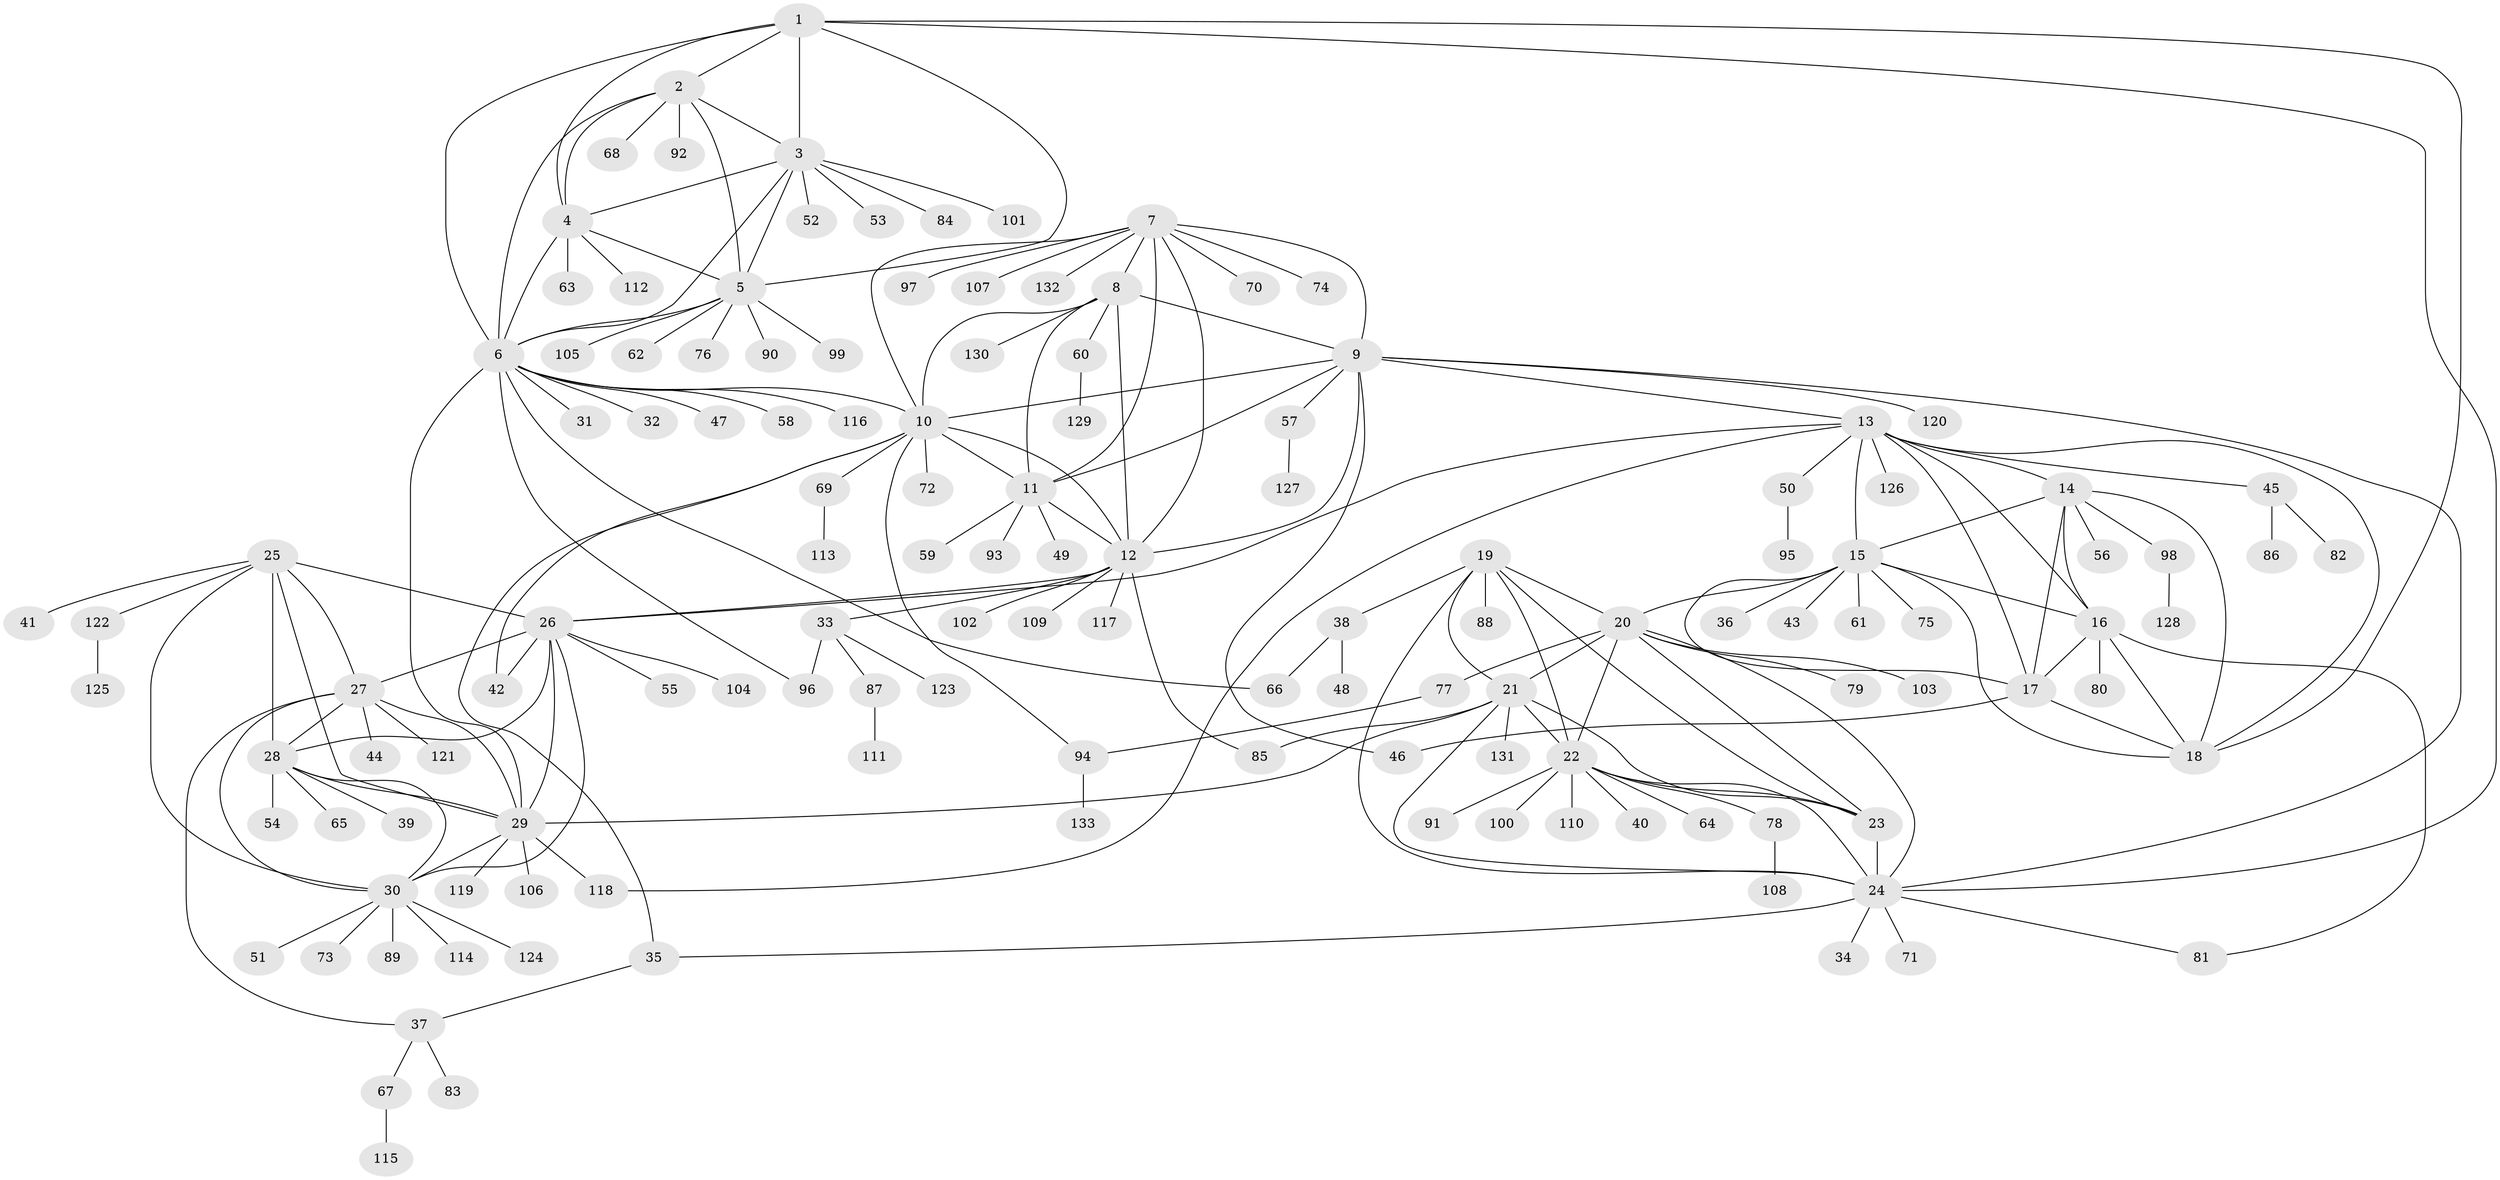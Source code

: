 // Generated by graph-tools (version 1.1) at 2025/02/03/09/25 03:02:34]
// undirected, 133 vertices, 198 edges
graph export_dot {
graph [start="1"]
  node [color=gray90,style=filled];
  1;
  2;
  3;
  4;
  5;
  6;
  7;
  8;
  9;
  10;
  11;
  12;
  13;
  14;
  15;
  16;
  17;
  18;
  19;
  20;
  21;
  22;
  23;
  24;
  25;
  26;
  27;
  28;
  29;
  30;
  31;
  32;
  33;
  34;
  35;
  36;
  37;
  38;
  39;
  40;
  41;
  42;
  43;
  44;
  45;
  46;
  47;
  48;
  49;
  50;
  51;
  52;
  53;
  54;
  55;
  56;
  57;
  58;
  59;
  60;
  61;
  62;
  63;
  64;
  65;
  66;
  67;
  68;
  69;
  70;
  71;
  72;
  73;
  74;
  75;
  76;
  77;
  78;
  79;
  80;
  81;
  82;
  83;
  84;
  85;
  86;
  87;
  88;
  89;
  90;
  91;
  92;
  93;
  94;
  95;
  96;
  97;
  98;
  99;
  100;
  101;
  102;
  103;
  104;
  105;
  106;
  107;
  108;
  109;
  110;
  111;
  112;
  113;
  114;
  115;
  116;
  117;
  118;
  119;
  120;
  121;
  122;
  123;
  124;
  125;
  126;
  127;
  128;
  129;
  130;
  131;
  132;
  133;
  1 -- 2;
  1 -- 3;
  1 -- 4;
  1 -- 5;
  1 -- 6;
  1 -- 18;
  1 -- 24;
  2 -- 3;
  2 -- 4;
  2 -- 5;
  2 -- 6;
  2 -- 68;
  2 -- 92;
  3 -- 4;
  3 -- 5;
  3 -- 6;
  3 -- 52;
  3 -- 53;
  3 -- 84;
  3 -- 101;
  4 -- 5;
  4 -- 6;
  4 -- 63;
  4 -- 112;
  5 -- 6;
  5 -- 62;
  5 -- 76;
  5 -- 90;
  5 -- 99;
  5 -- 105;
  6 -- 10;
  6 -- 29;
  6 -- 31;
  6 -- 32;
  6 -- 47;
  6 -- 58;
  6 -- 66;
  6 -- 96;
  6 -- 116;
  7 -- 8;
  7 -- 9;
  7 -- 10;
  7 -- 11;
  7 -- 12;
  7 -- 70;
  7 -- 74;
  7 -- 97;
  7 -- 107;
  7 -- 132;
  8 -- 9;
  8 -- 10;
  8 -- 11;
  8 -- 12;
  8 -- 60;
  8 -- 130;
  9 -- 10;
  9 -- 11;
  9 -- 12;
  9 -- 13;
  9 -- 24;
  9 -- 46;
  9 -- 57;
  9 -- 120;
  10 -- 11;
  10 -- 12;
  10 -- 35;
  10 -- 42;
  10 -- 69;
  10 -- 72;
  10 -- 94;
  11 -- 12;
  11 -- 49;
  11 -- 59;
  11 -- 93;
  12 -- 26;
  12 -- 33;
  12 -- 85;
  12 -- 102;
  12 -- 109;
  12 -- 117;
  13 -- 14;
  13 -- 15;
  13 -- 16;
  13 -- 17;
  13 -- 18;
  13 -- 26;
  13 -- 45;
  13 -- 50;
  13 -- 118;
  13 -- 126;
  14 -- 15;
  14 -- 16;
  14 -- 17;
  14 -- 18;
  14 -- 56;
  14 -- 98;
  15 -- 16;
  15 -- 17;
  15 -- 18;
  15 -- 20;
  15 -- 36;
  15 -- 43;
  15 -- 61;
  15 -- 75;
  16 -- 17;
  16 -- 18;
  16 -- 80;
  16 -- 81;
  17 -- 18;
  17 -- 46;
  19 -- 20;
  19 -- 21;
  19 -- 22;
  19 -- 23;
  19 -- 24;
  19 -- 38;
  19 -- 88;
  20 -- 21;
  20 -- 22;
  20 -- 23;
  20 -- 24;
  20 -- 77;
  20 -- 79;
  20 -- 103;
  21 -- 22;
  21 -- 23;
  21 -- 24;
  21 -- 29;
  21 -- 85;
  21 -- 131;
  22 -- 23;
  22 -- 24;
  22 -- 40;
  22 -- 64;
  22 -- 78;
  22 -- 91;
  22 -- 100;
  22 -- 110;
  23 -- 24;
  24 -- 34;
  24 -- 35;
  24 -- 71;
  24 -- 81;
  25 -- 26;
  25 -- 27;
  25 -- 28;
  25 -- 29;
  25 -- 30;
  25 -- 41;
  25 -- 122;
  26 -- 27;
  26 -- 28;
  26 -- 29;
  26 -- 30;
  26 -- 42;
  26 -- 55;
  26 -- 104;
  27 -- 28;
  27 -- 29;
  27 -- 30;
  27 -- 37;
  27 -- 44;
  27 -- 121;
  28 -- 29;
  28 -- 30;
  28 -- 39;
  28 -- 54;
  28 -- 65;
  29 -- 30;
  29 -- 106;
  29 -- 118;
  29 -- 119;
  30 -- 51;
  30 -- 73;
  30 -- 89;
  30 -- 114;
  30 -- 124;
  33 -- 87;
  33 -- 96;
  33 -- 123;
  35 -- 37;
  37 -- 67;
  37 -- 83;
  38 -- 48;
  38 -- 66;
  45 -- 82;
  45 -- 86;
  50 -- 95;
  57 -- 127;
  60 -- 129;
  67 -- 115;
  69 -- 113;
  77 -- 94;
  78 -- 108;
  87 -- 111;
  94 -- 133;
  98 -- 128;
  122 -- 125;
}
